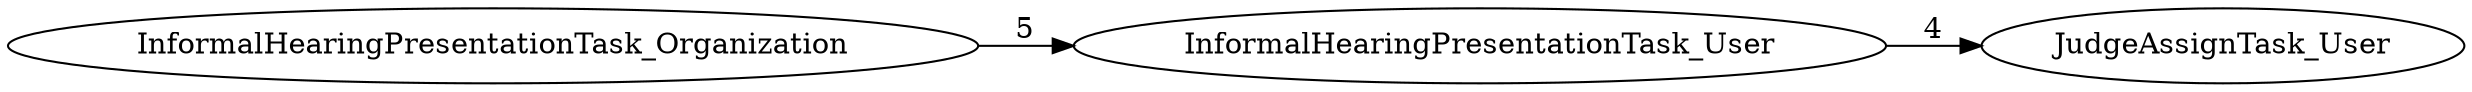 digraph G {
rankdir="LR";
"InformalHearingPresentationTask_User" -> "JudgeAssignTask_User" [label=4]
"InformalHearingPresentationTask_Organization" -> "InformalHearingPresentationTask_User" [label=5]
}
